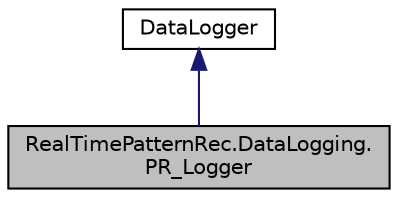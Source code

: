 digraph "RealTimePatternRec.DataLogging.PR_Logger"
{
 // LATEX_PDF_SIZE
  edge [fontname="Helvetica",fontsize="10",labelfontname="Helvetica",labelfontsize="10"];
  node [fontname="Helvetica",fontsize="10",shape=record];
  Node1 [label="RealTimePatternRec.DataLogging.\lPR_Logger",height=0.2,width=0.4,color="black", fillcolor="grey75", style="filled", fontcolor="black",tooltip="class derived from regular DataLogger class to facilitate data collection for pattern recognition wit..."];
  Node2 -> Node1 [dir="back",color="midnightblue",fontsize="10",style="solid",fontname="Helvetica"];
  Node2 [label="DataLogger",height=0.2,width=0.4,color="black", fillcolor="white", style="filled",URL="$class_real_time_pattern_rec_1_1_data_logging_1_1_data_logger.html",tooltip="Creates an object that runs on it's own thread to manage data collection at reliable time intervals"];
}
